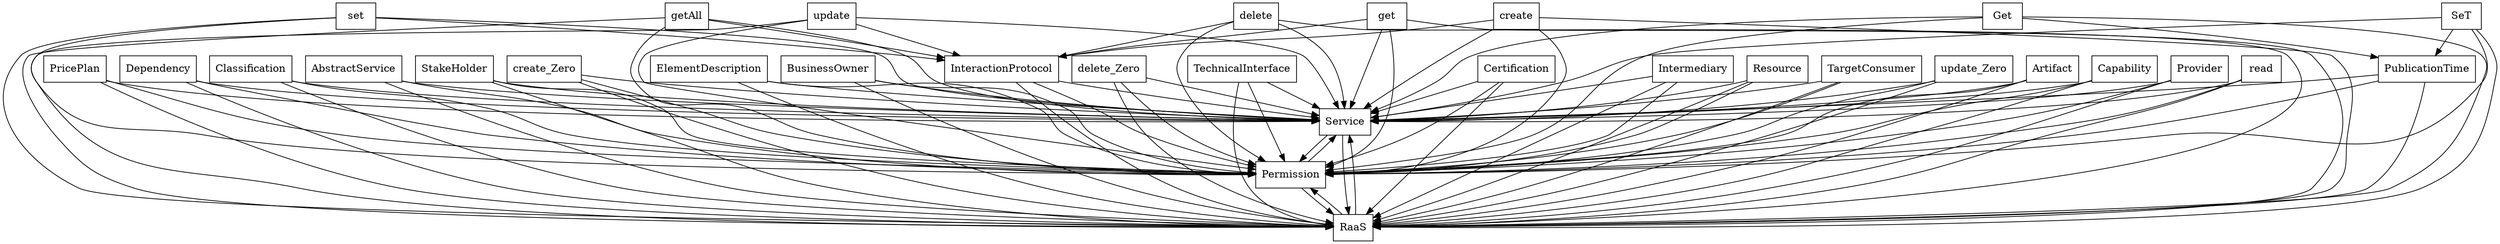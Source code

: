 digraph{
graph [rankdir=TB];
node [shape=box];
edge [arrowhead=normal];
0[label="update",]
1[label="StakeHolder",]
2[label="Service",]
3[label="PublicationTime",]
4[label="ElementDescription",]
5[label="set",]
6[label="BusinessOwner",]
7[label="InteractionProtocol",]
8[label="delete_Zero",]
9[label="TechnicalInterface",]
10[label="PricePlan",]
11[label="Dependency",]
12[label="Classification",]
13[label="AbstractService",]
14[label="delete",]
15[label="read",]
16[label="getAll",]
17[label="Certification",]
18[label="Intermediary",]
19[label="Resource",]
20[label="Permission",]
21[label="get",]
22[label="TargetConsumer",]
23[label="update_Zero",]
24[label="create",]
25[label="Artifact",]
26[label="Capability",]
27[label="create_Zero",]
28[label="Get",]
29[label="Provider",]
30[label="RaaS",]
31[label="SeT",]
0->2[label="",]
0->7[label="",]
0->20[label="",]
0->30[label="",]
1->2[label="",]
1->20[label="",]
1->30[label="",]
2->20[label="",]
2->30[label="",]
3->2[label="",]
3->20[label="",]
3->30[label="",]
4->2[label="",]
4->20[label="",]
4->30[label="",]
5->2[label="",]
5->7[label="",]
5->20[label="",]
5->30[label="",]
6->2[label="",]
6->20[label="",]
6->30[label="",]
7->2[label="",]
7->20[label="",]
7->30[label="",]
8->2[label="",]
8->20[label="",]
8->30[label="",]
9->2[label="",]
9->20[label="",]
9->30[label="",]
10->2[label="",]
10->20[label="",]
10->30[label="",]
11->2[label="",]
11->20[label="",]
11->30[label="",]
12->2[label="",]
12->20[label="",]
12->30[label="",]
13->2[label="",]
13->20[label="",]
13->30[label="",]
14->2[label="",]
14->7[label="",]
14->20[label="",]
14->30[label="",]
15->2[label="",]
15->20[label="",]
15->30[label="",]
16->2[label="",]
16->7[label="",]
16->20[label="",]
16->30[label="",]
17->2[label="",]
17->20[label="",]
17->30[label="",]
18->2[label="",]
18->20[label="",]
18->30[label="",]
19->2[label="",]
19->20[label="",]
19->30[label="",]
20->2[label="",]
20->30[label="",]
21->2[label="",]
21->7[label="",]
21->20[label="",]
21->30[label="",]
22->2[label="",]
22->20[label="",]
22->30[label="",]
23->2[label="",]
23->20[label="",]
23->30[label="",]
24->2[label="",]
24->7[label="",]
24->20[label="",]
24->30[label="",]
25->2[label="",]
25->20[label="",]
25->30[label="",]
26->2[label="",]
26->20[label="",]
26->30[label="",]
27->2[label="",]
27->20[label="",]
27->30[label="",]
28->2[label="",]
28->3[label="",]
28->20[label="",]
28->30[label="",]
29->2[label="",]
29->20[label="",]
29->30[label="",]
30->2[label="",]
30->20[label="",]
31->2[label="",]
31->3[label="",]
31->20[label="",]
31->30[label="",]
}
